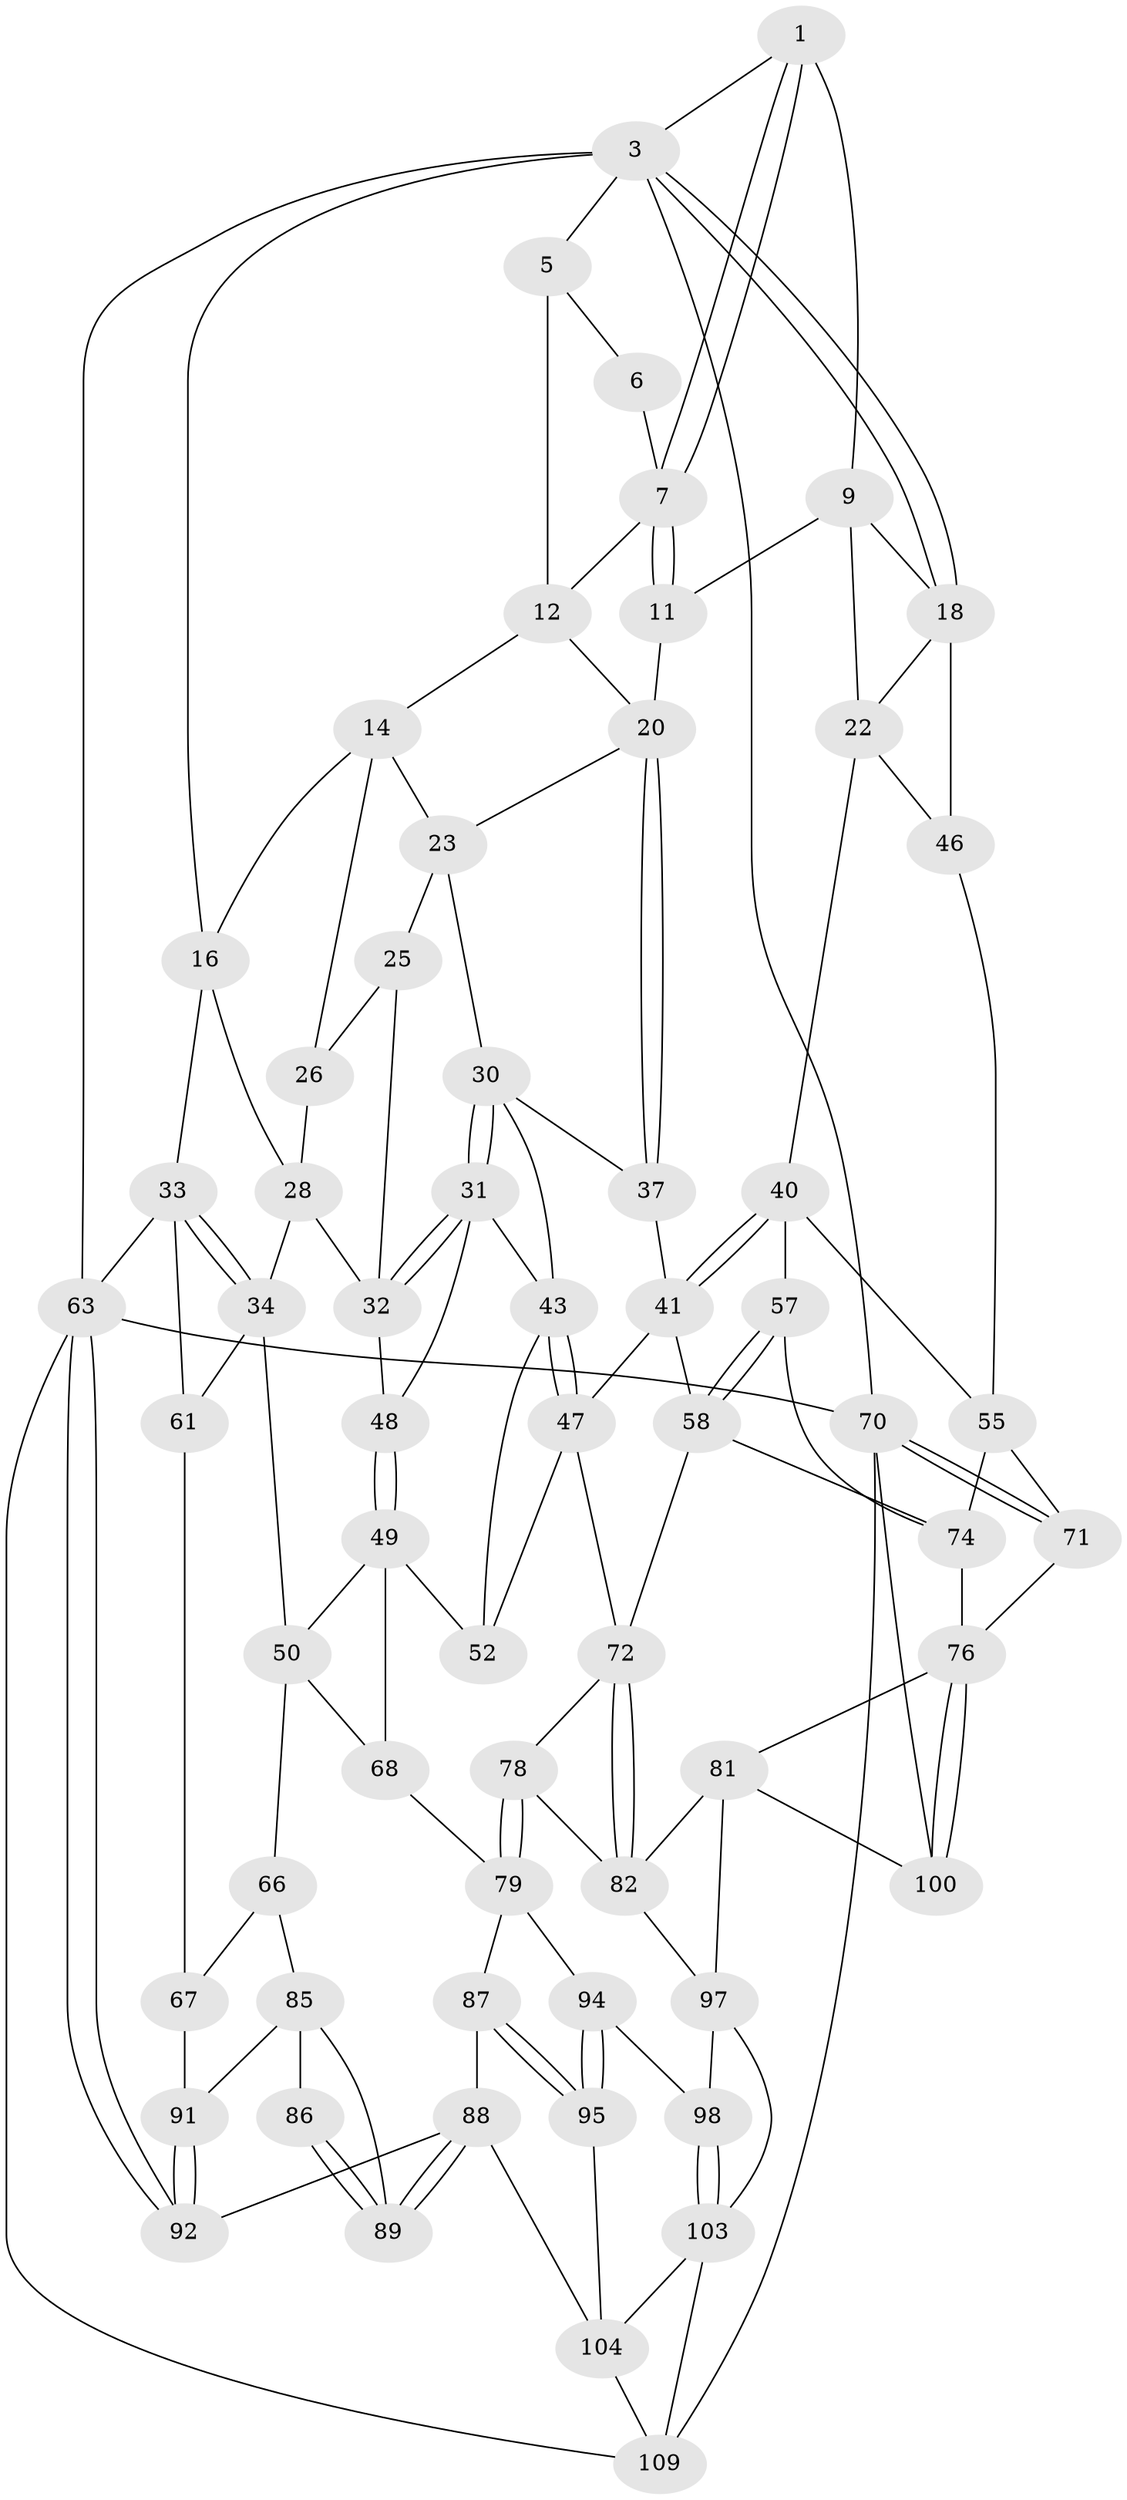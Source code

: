 // Generated by graph-tools (version 1.1) at 2025/52/02/27/25 19:52:39]
// undirected, 64 vertices, 138 edges
graph export_dot {
graph [start="1"]
  node [color=gray90,style=filled];
  1 [pos="+0.6674603877242031+0",super="+2"];
  3 [pos="+1+0",super="+4"];
  5 [pos="+0.3187509273110439+0"];
  6 [pos="+0.4162743773182997+0"];
  7 [pos="+0.6043041708449297+0.16595214409421552",super="+8"];
  9 [pos="+0.822971926335517+0.06111960364512011",super="+10"];
  11 [pos="+0.6104053111193185+0.1955338157282023"];
  12 [pos="+0.33808146363227304+0.02460040673544227",super="+13"];
  14 [pos="+0.3145263211110696+0.08916865682740874",super="+15"];
  16 [pos="+0.2006279386534177+0.15662588092427612",super="+17"];
  18 [pos="+1+0",super="+19"];
  20 [pos="+0.574291467549957+0.21677882591828546",super="+21"];
  22 [pos="+0.7672744882870318+0.25047848275647683",super="+39"];
  23 [pos="+0.46207259939748324+0.2427135223135948",super="+24"];
  25 [pos="+0.34377024360512054+0.2552972066808692",super="+29"];
  26 [pos="+0.31124498268465206+0.2166886343797726",super="+27"];
  28 [pos="+0.19040913012988683+0.25748167874582206",super="+35"];
  30 [pos="+0.42097465483234303+0.31978523317673685",super="+38"];
  31 [pos="+0.3005490114576658+0.38387433644582475",super="+45"];
  32 [pos="+0.28564878685840106+0.34863656736562204",super="+36"];
  33 [pos="+0+0.3551090440065403",super="+62"];
  34 [pos="+0+0.3489749375445182",super="+51"];
  37 [pos="+0.5352052552939323+0.3751178608251625"];
  40 [pos="+0.7849602562399818+0.36597405802206157",super="+54"];
  41 [pos="+0.7134386601784858+0.4684576141099768",super="+42"];
  43 [pos="+0.4444018486567884+0.40191240166884173",super="+44"];
  46 [pos="+1+0.27864808502891825"];
  47 [pos="+0.5143508613777832+0.5284097528595569",super="+60"];
  48 [pos="+0.2217057488708182+0.45082012371607066"];
  49 [pos="+0.21853434144092815+0.46004418525651275",super="+53"];
  50 [pos="+0.1893624767485292+0.5070873367046436",super="+65"];
  52 [pos="+0.38438020952455815+0.5441653739668156"];
  55 [pos="+1+0.49197890660587296",super="+56"];
  57 [pos="+0.8652381997053403+0.5693430405521942"];
  58 [pos="+0.8455638531549067+0.5936504681550838",super="+59"];
  61 [pos="+0+0.5986132296269924"];
  63 [pos="+0+1",super="+64"];
  66 [pos="+0.13586068950099264+0.6620485924513572",super="+84"];
  67 [pos="+0.0737537069062265+0.64853579123705",super="+90"];
  68 [pos="+0.32121653553642737+0.630737341977595",super="+69"];
  70 [pos="+1+1",super="+108"];
  71 [pos="+1+0.7009548595527588"];
  72 [pos="+0.7169357457322123+0.5915052047941121",super="+73"];
  74 [pos="+0.9426067899607461+0.5517809596826811",super="+75"];
  76 [pos="+1+0.7296019563915648",super="+77"];
  78 [pos="+0.5371924817108852+0.7419528931796399"];
  79 [pos="+0.4272439124028724+0.7329686452219355",super="+80"];
  81 [pos="+0.8354602794434711+0.7877030300393539",super="+101"];
  82 [pos="+0.6999983273066609+0.712765922562241",super="+83"];
  85 [pos="+0.1780271360306087+0.755491942366735",super="+93"];
  86 [pos="+0.28477172800357503+0.6656713669013402"];
  87 [pos="+0.2765250068995648+0.8326441437017724"];
  88 [pos="+0.25582320836546607+0.8366692319733304",super="+96"];
  89 [pos="+0.21383400412722736+0.7831973315754519"];
  91 [pos="+0.07042588658434272+0.8533975072437368"];
  92 [pos="+0.05606983871034+0.8843720903003623"];
  94 [pos="+0.39270595791831114+0.7854721335257538",super="+99"];
  95 [pos="+0.332729415598989+0.8478224109173924",super="+102"];
  97 [pos="+0.5752590788719432+0.8032565055910187",super="+105"];
  98 [pos="+0.47767542245605465+0.8588361516691081"];
  100 [pos="+0.8707130335965153+1"];
  103 [pos="+0.4487167916272458+0.935174195374921",super="+107"];
  104 [pos="+0.3698620334982962+0.9247441915576636",super="+106"];
  109 [pos="+0.6686146552587597+1",super="+110"];
  1 -- 7;
  1 -- 7;
  1 -- 3;
  1 -- 9;
  3 -- 18;
  3 -- 18;
  3 -- 70;
  3 -- 16;
  3 -- 5;
  3 -- 63;
  5 -- 6;
  5 -- 12;
  6 -- 7;
  7 -- 11;
  7 -- 11;
  7 -- 12;
  9 -- 11;
  9 -- 22;
  9 -- 18;
  11 -- 20;
  12 -- 20;
  12 -- 14;
  14 -- 16;
  14 -- 26;
  14 -- 23;
  16 -- 28;
  16 -- 33;
  18 -- 46;
  18 -- 22;
  20 -- 37;
  20 -- 37;
  20 -- 23;
  22 -- 40;
  22 -- 46;
  23 -- 30;
  23 -- 25;
  25 -- 26 [weight=2];
  25 -- 32;
  26 -- 28;
  28 -- 32;
  28 -- 34;
  30 -- 31;
  30 -- 31;
  30 -- 43;
  30 -- 37;
  31 -- 32;
  31 -- 32;
  31 -- 48;
  31 -- 43;
  32 -- 48;
  33 -- 34;
  33 -- 34;
  33 -- 61;
  33 -- 63;
  34 -- 50;
  34 -- 61;
  37 -- 41;
  40 -- 41;
  40 -- 41;
  40 -- 57;
  40 -- 55;
  41 -- 58;
  41 -- 47;
  43 -- 47;
  43 -- 47;
  43 -- 52;
  46 -- 55;
  47 -- 52;
  47 -- 72;
  48 -- 49;
  48 -- 49;
  49 -- 50;
  49 -- 52;
  49 -- 68;
  50 -- 66;
  50 -- 68;
  55 -- 74;
  55 -- 71;
  57 -- 58;
  57 -- 58;
  57 -- 74;
  58 -- 74;
  58 -- 72;
  61 -- 67;
  63 -- 92;
  63 -- 92;
  63 -- 109;
  63 -- 70;
  66 -- 67 [weight=2];
  66 -- 85;
  67 -- 91;
  68 -- 79;
  70 -- 71;
  70 -- 71;
  70 -- 100;
  70 -- 109;
  71 -- 76;
  72 -- 82;
  72 -- 82;
  72 -- 78;
  74 -- 76;
  76 -- 100;
  76 -- 100;
  76 -- 81;
  78 -- 79;
  78 -- 79;
  78 -- 82;
  79 -- 94;
  79 -- 87;
  81 -- 82;
  81 -- 100;
  81 -- 97;
  82 -- 97;
  85 -- 86;
  85 -- 89;
  85 -- 91;
  86 -- 89;
  86 -- 89;
  87 -- 88;
  87 -- 95;
  87 -- 95;
  88 -- 89;
  88 -- 89;
  88 -- 92;
  88 -- 104;
  91 -- 92;
  91 -- 92;
  94 -- 95 [weight=2];
  94 -- 95;
  94 -- 98;
  95 -- 104;
  97 -- 98;
  97 -- 103;
  98 -- 103;
  98 -- 103;
  103 -- 104;
  103 -- 109;
  104 -- 109;
}
